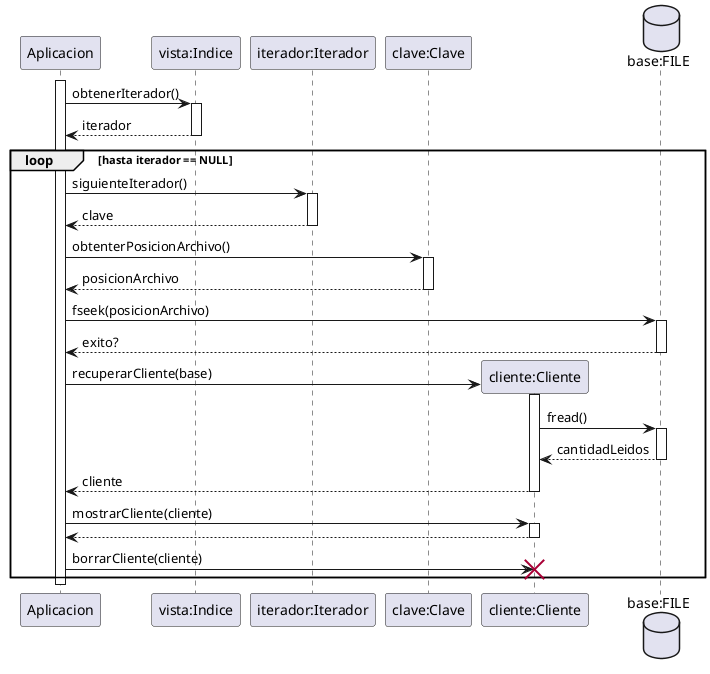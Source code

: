 @startuml

participant Aplicacion
participant "vista:Indice" as Vista
participant "iterador:Iterador" as Iterador
participant "clave:Clave" as Clave
participant "cliente:Cliente" as Cliente
database "base:FILE" as FILE

activate Aplicacion
Aplicacion -> Vista: obtenerIterador()
activate Vista
return iterador
loop hasta iterador == NULL
	Aplicacion -> Iterador: siguienteIterador()
	activate Iterador
	return clave
	Aplicacion -> Clave: obtenterPosicionArchivo()
	activate Clave
	return posicionArchivo
    Aplicacion -> FILE: fseek(posicionArchivo)
    activate FILE
    return exito?
    create Cliente
    Aplicacion -> Cliente: recuperarCliente(base)
    activate Cliente
    Cliente -> FILE: fread()
    activate FILE
    return cantidadLeidos
    return cliente
    Aplicacion -> Cliente: mostrarCliente(cliente)
    activate Cliente
    return
    Aplicacion -> Cliente: borrarCliente(cliente)
    destroy Cliente
end
deactivate Aplicacion

@enduml
